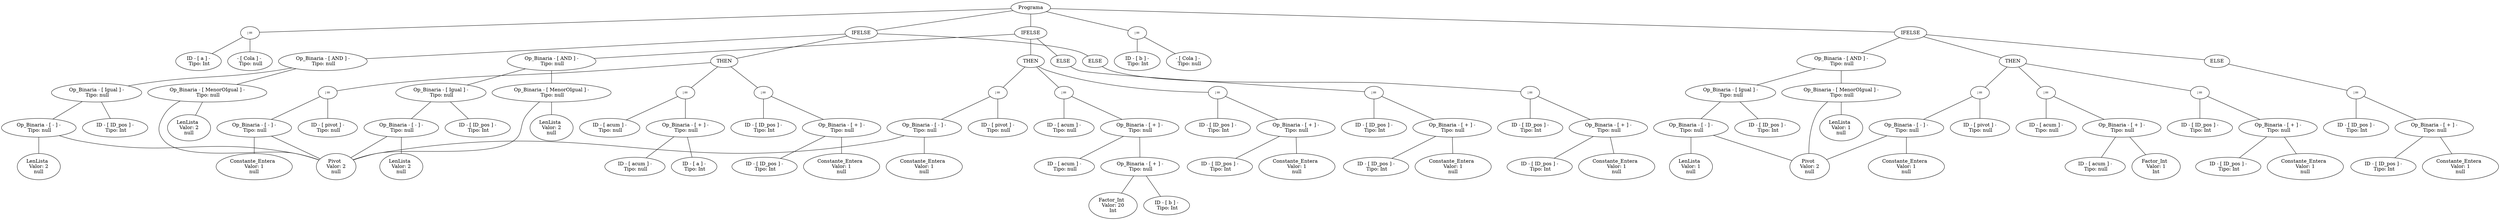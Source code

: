 graph G {nodo_programa[label="Programa"]
nodo_2058534881[label=":="]
nodo_programa--nodo_2058534881
nodo_355629945[label=" ID - [ a ] - 
 Tipo: Int"]
nodo_2058534881--nodo_355629945
nodo_2117255219[label="- [ Cola ] - 
 Tipo: null"]
nodo_2058534881--nodo_2117255219
nodo_1327763628[label="IFELSE"]
nodo_programa--nodo_1327763628
nodo_1915503092[label=" Op_Binaria - [ AND ] - 
 Tipo: null"]
nodo_1327763628--nodo_1915503092
nodo_1535128843[label=" Op_Binaria - [ Igual ] - 
 Tipo: null"]
nodo_1915503092--nodo_1535128843
nodo_1567581361[label=" Op_Binaria - [ - ] - 
 Tipo: null"]
nodo_1535128843--nodo_1567581361
nodo_849460928[label="LenLista  
 Valor: 2 
null"]
nodo_1567581361--nodo_849460928
nodo_1177096266[label="Pivot  
 Valor: 2 
null"]
nodo_1567581361--nodo_1177096266
nodo_580024961[label=" ID - [ ID_pos ] - 
 Tipo: Int"]
nodo_1535128843--nodo_580024961
nodo_2027961269[label=" Op_Binaria - [ MenorOIgual ] - 
 Tipo: null"]
nodo_1915503092--nodo_2027961269
nodo_1177096266[label="Pivot  
 Valor: 2 
null"]
nodo_2027961269--nodo_1177096266
nodo_1586270964[label="LenLista  
 Valor: 2 
null"]
nodo_2027961269--nodo_1586270964
nodo_13277636281[label="THEN"]
nodo_1327763628--nodo_13277636281
nodo_1642360923[label=":="]
nodo_13277636281--nodo_1642360923
nodo_1343441044[label=" ID - [ acum ] - 
 Tipo: null"]
nodo_1642360923--nodo_1343441044
nodo_693632176[label=" Op_Binaria - [ + ] - 
 Tipo: null"]
nodo_1642360923--nodo_693632176
nodo_326549596[label=" ID - [ acum ] - 
 Tipo: null"]
nodo_693632176--nodo_326549596
nodo_1830908236[label=" ID - [ a ] - 
 Tipo: Int"]
nodo_693632176--nodo_1830908236
nodo_1364335809[label=":="]
nodo_13277636281--nodo_1364335809
nodo_458209687[label=" ID - [ ID_pos ] - 
 Tipo: Int"]
nodo_1364335809--nodo_458209687
nodo_233530418[label=" Op_Binaria - [ + ] - 
 Tipo: null"]
nodo_1364335809--nodo_233530418
nodo_683287027[label=" ID - [ ID_pos ] - 
 Tipo: Int"]
nodo_233530418--nodo_683287027
nodo_1766822961[label="Constante_Entera  
 Valor: 1 
null"]
nodo_233530418--nodo_1766822961
nodo_254413710[label=":="]
nodo_13277636281--nodo_254413710
nodo_1496724653[label=" ID - [ pivot ] - 
 Tipo: null"]
nodo_254413710--nodo_1496724653
nodo_553264065[label=" Op_Binaria - [ - ] - 
 Tipo: null"]
nodo_254413710--nodo_553264065
nodo_1177096266[label="Pivot  
 Valor: 2 
null"]
nodo_553264065--nodo_1177096266
nodo_897697267[label="Constante_Entera  
 Valor: 1 
null"]
nodo_553264065--nodo_897697267
nodo_13277636282[label="ELSE"]
nodo_1327763628--nodo_13277636282
nodo_1789447862[label=":="]
nodo_13277636282--nodo_1789447862
nodo_38997010[label=" ID - [ ID_pos ] - 
 Tipo: Int"]
nodo_1789447862--nodo_38997010
nodo_1942406066[label=" Op_Binaria - [ + ] - 
 Tipo: null"]
nodo_1789447862--nodo_1942406066
nodo_1213415012[label=" ID - [ ID_pos ] - 
 Tipo: Int"]
nodo_1942406066--nodo_1213415012
nodo_1688376486[label="Constante_Entera  
 Valor: 1 
null"]
nodo_1942406066--nodo_1688376486
nodo_2114664380[label="IFELSE"]
nodo_programa--nodo_2114664380
nodo_999661724[label=" Op_Binaria - [ AND ] - 
 Tipo: null"]
nodo_2114664380--nodo_999661724
nodo_1793329556[label=" Op_Binaria - [ Igual ] - 
 Tipo: null"]
nodo_999661724--nodo_1793329556
nodo_445884362[label=" Op_Binaria - [ - ] - 
 Tipo: null"]
nodo_1793329556--nodo_445884362
nodo_1031980531[label="LenLista  
 Valor: 2 
null"]
nodo_445884362--nodo_1031980531
nodo_1177096266[label="Pivot  
 Valor: 2 
null"]
nodo_445884362--nodo_1177096266
nodo_721748895[label=" ID - [ ID_pos ] - 
 Tipo: Int"]
nodo_1793329556--nodo_721748895
nodo_1642534850[label=" Op_Binaria - [ MenorOIgual ] - 
 Tipo: null"]
nodo_999661724--nodo_1642534850
nodo_1177096266[label="Pivot  
 Valor: 2 
null"]
nodo_1642534850--nodo_1177096266
nodo_1724731843[label="LenLista  
 Valor: 2 
null"]
nodo_1642534850--nodo_1724731843
nodo_21146643801[label="THEN"]
nodo_2114664380--nodo_21146643801
nodo_1305193908[label=":="]
nodo_21146643801--nodo_1305193908
nodo_1313953385[label=" ID - [ acum ] - 
 Tipo: null"]
nodo_1305193908--nodo_1313953385
nodo_399573350[label=" Op_Binaria - [ + ] - 
 Tipo: null"]
nodo_1305193908--nodo_399573350
nodo_463345942[label=" ID - [ acum ] - 
 Tipo: null"]
nodo_399573350--nodo_463345942
nodo_1604839423[label=" Op_Binaria - [ + ] - 
 Tipo: null"]
nodo_399573350--nodo_1604839423
nodo_277630005[label="Factor_Int  
 Valor: 20 
Int"]
nodo_1604839423--nodo_277630005
nodo_1288354730[label=" ID - [ b ] - 
 Tipo: Int"]
nodo_1604839423--nodo_1288354730
nodo_195600860[label=":="]
nodo_21146643801--nodo_195600860
nodo_1334729950[label=" ID - [ ID_pos ] - 
 Tipo: Int"]
nodo_195600860--nodo_1334729950
nodo_1347137144[label=" Op_Binaria - [ + ] - 
 Tipo: null"]
nodo_195600860--nodo_1347137144
nodo_997608398[label=" ID - [ ID_pos ] - 
 Tipo: Int"]
nodo_1347137144--nodo_997608398
nodo_1973336893[label="Constante_Entera  
 Valor: 1 
null"]
nodo_1347137144--nodo_1973336893
nodo_1212899836[label=":="]
nodo_21146643801--nodo_1212899836
nodo_1174290147[label=" ID - [ pivot ] - 
 Tipo: null"]
nodo_1212899836--nodo_1174290147
nodo_1289696681[label=" Op_Binaria - [ - ] - 
 Tipo: null"]
nodo_1212899836--nodo_1289696681
nodo_1177096266[label="Pivot  
 Valor: 2 
null"]
nodo_1289696681--nodo_1177096266
nodo_1285044316[label="Constante_Entera  
 Valor: 1 
null"]
nodo_1289696681--nodo_1285044316
nodo_21146643802[label="ELSE"]
nodo_2114664380--nodo_21146643802
nodo_1607460018[label=":="]
nodo_21146643802--nodo_1607460018
nodo_1811075214[label=" ID - [ ID_pos ] - 
 Tipo: Int"]
nodo_1607460018--nodo_1811075214
nodo_1588970020[label=" Op_Binaria - [ + ] - 
 Tipo: null"]
nodo_1607460018--nodo_1588970020
nodo_1407343478[label=" ID - [ ID_pos ] - 
 Tipo: Int"]
nodo_1588970020--nodo_1407343478
nodo_1940447180[label="Constante_Entera  
 Valor: 1 
null"]
nodo_1588970020--nodo_1940447180
nodo_1681433494[label=":="]
nodo_programa--nodo_1681433494
nodo_245565335[label=" ID - [ b ] - 
 Tipo: Int"]
nodo_1681433494--nodo_245565335
nodo_186276003[label="- [ Cola ] - 
 Tipo: null"]
nodo_1681433494--nodo_186276003
nodo_2121744517[label="IFELSE"]
nodo_programa--nodo_2121744517
nodo_1066376662[label=" Op_Binaria - [ AND ] - 
 Tipo: null"]
nodo_2121744517--nodo_1066376662
nodo_183264084[label=" Op_Binaria - [ Igual ] - 
 Tipo: null"]
nodo_1066376662--nodo_183264084
nodo_476402209[label=" Op_Binaria - [ - ] - 
 Tipo: null"]
nodo_183264084--nodo_476402209
nodo_1490180672[label="LenLista  
 Valor: 1 
null"]
nodo_476402209--nodo_1490180672
nodo_1673605040[label="Pivot  
 Valor: 2 
null"]
nodo_476402209--nodo_1673605040
nodo_460332449[label=" ID - [ ID_pos ] - 
 Tipo: Int"]
nodo_183264084--nodo_460332449
nodo_1919892312[label=" Op_Binaria - [ MenorOIgual ] - 
 Tipo: null"]
nodo_1066376662--nodo_1919892312
nodo_1673605040[label="Pivot  
 Valor: 2 
null"]
nodo_1919892312--nodo_1673605040
nodo_1143839598[label="LenLista  
 Valor: 1 
null"]
nodo_1919892312--nodo_1143839598
nodo_21217445171[label="THEN"]
nodo_2121744517--nodo_21217445171
nodo_250075633[label=":="]
nodo_21217445171--nodo_250075633
nodo_358699161[label=" ID - [ acum ] - 
 Tipo: null"]
nodo_250075633--nodo_358699161
nodo_517938326[label=" Op_Binaria - [ + ] - 
 Tipo: null"]
nodo_250075633--nodo_517938326
nodo_914424520[label=" ID - [ acum ] - 
 Tipo: null"]
nodo_517938326--nodo_914424520
nodo_1232367853[label="Factor_Int  
 Valor: 1 
Int"]
nodo_517938326--nodo_1232367853
nodo_110718392[label=":="]
nodo_21217445171--nodo_110718392
nodo_425918570[label=" ID - [ ID_pos ] - 
 Tipo: Int"]
nodo_110718392--nodo_425918570
nodo_2143192188[label=" Op_Binaria - [ + ] - 
 Tipo: null"]
nodo_110718392--nodo_2143192188
nodo_1100439041[label=" ID - [ ID_pos ] - 
 Tipo: Int"]
nodo_2143192188--nodo_1100439041
nodo_204349222[label="Constante_Entera  
 Valor: 1 
null"]
nodo_2143192188--nodo_204349222
nodo_231685785[label=":="]
nodo_21217445171--nodo_231685785
nodo_114935352[label=" ID - [ pivot ] - 
 Tipo: null"]
nodo_231685785--nodo_114935352
nodo_2110121908[label=" Op_Binaria - [ - ] - 
 Tipo: null"]
nodo_231685785--nodo_2110121908
nodo_1673605040[label="Pivot  
 Valor: 2 
null"]
nodo_2110121908--nodo_1673605040
nodo_32374789[label="Constante_Entera  
 Valor: 1 
null"]
nodo_2110121908--nodo_32374789
nodo_21217445172[label="ELSE"]
nodo_2121744517--nodo_21217445172
nodo_1973538135[label=":="]
nodo_21217445172--nodo_1973538135
nodo_1023487453[label=" ID - [ ID_pos ] - 
 Tipo: Int"]
nodo_1973538135--nodo_1023487453
nodo_1865127310[label=" Op_Binaria - [ + ] - 
 Tipo: null"]
nodo_1973538135--nodo_1865127310
nodo_515132998[label=" ID - [ ID_pos ] - 
 Tipo: Int"]
nodo_1865127310--nodo_515132998
nodo_1694819250[label="Constante_Entera  
 Valor: 1 
null"]
nodo_1865127310--nodo_1694819250
}
